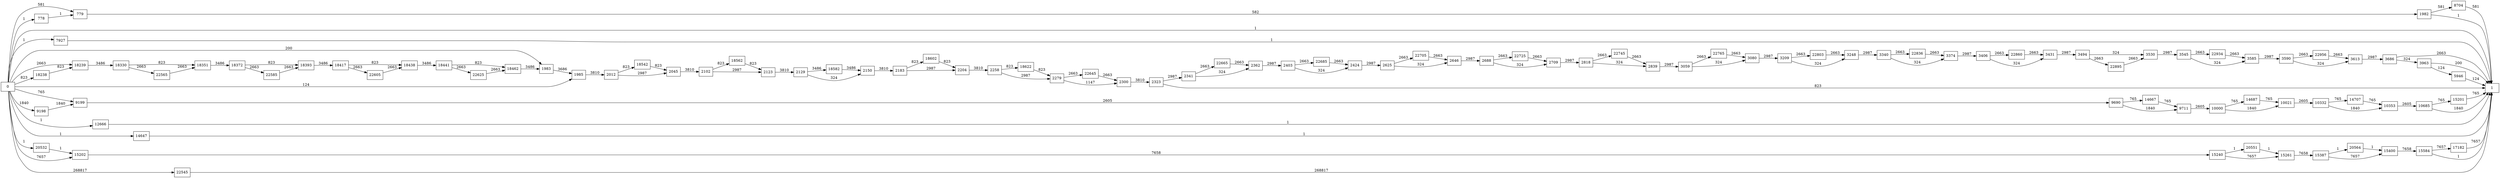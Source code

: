 digraph {
	graph [rankdir=LR]
	node [shape=rectangle]
	778 -> 779 [label=1]
	779 -> 1982 [label=582]
	1982 -> 1 [label=1]
	1982 -> 8704 [label=581]
	1983 -> 1985 [label=3686]
	1985 -> 2012 [label=3810]
	2012 -> 2045 [label=2987]
	2012 -> 18542 [label=823]
	2045 -> 2102 [label=3810]
	2102 -> 2123 [label=2987]
	2102 -> 18562 [label=823]
	2123 -> 2129 [label=3810]
	2129 -> 2150 [label=324]
	2129 -> 18582 [label=3486]
	2150 -> 2183 [label=3810]
	2183 -> 2204 [label=2987]
	2183 -> 18602 [label=823]
	2204 -> 2258 [label=3810]
	2258 -> 2279 [label=2987]
	2258 -> 18622 [label=823]
	2279 -> 2300 [label=1147]
	2279 -> 22645 [label=2663]
	2300 -> 2323 [label=3810]
	2323 -> 2341 [label=2987]
	2323 -> 1 [label=823]
	2341 -> 2362 [label=324]
	2341 -> 22665 [label=2663]
	2362 -> 2403 [label=2987]
	2403 -> 2424 [label=324]
	2403 -> 22685 [label=2663]
	2424 -> 2625 [label=2987]
	2625 -> 2646 [label=324]
	2625 -> 22705 [label=2663]
	2646 -> 2688 [label=2987]
	2688 -> 2709 [label=324]
	2688 -> 22725 [label=2663]
	2709 -> 2818 [label=2987]
	2818 -> 2839 [label=324]
	2818 -> 22745 [label=2663]
	2839 -> 3059 [label=2987]
	3059 -> 3080 [label=324]
	3059 -> 22765 [label=2663]
	3080 -> 3209 [label=2987]
	3209 -> 3248 [label=324]
	3209 -> 22803 [label=2663]
	3248 -> 3340 [label=2987]
	3340 -> 3374 [label=324]
	3340 -> 22836 [label=2663]
	3374 -> 3406 [label=2987]
	3406 -> 3431 [label=324]
	3406 -> 22860 [label=2663]
	3431 -> 3494 [label=2987]
	3494 -> 3530 [label=324]
	3494 -> 22895 [label=2663]
	3530 -> 3545 [label=2987]
	3545 -> 3585 [label=324]
	3545 -> 22934 [label=2663]
	3585 -> 3590 [label=2987]
	3590 -> 3613 [label=324]
	3590 -> 22956 [label=2663]
	3613 -> 3686 [label=2987]
	3686 -> 3963 [label=324]
	3686 -> 1 [label=2663]
	3963 -> 1 [label=200]
	3963 -> 5946 [label=124]
	5946 -> 1 [label=124]
	7927 -> 1 [label=1]
	8704 -> 1 [label=581]
	9198 -> 9199 [label=1840]
	9199 -> 9690 [label=2605]
	9690 -> 9711 [label=1840]
	9690 -> 14667 [label=765]
	9711 -> 10000 [label=2605]
	10000 -> 10021 [label=1840]
	10000 -> 14687 [label=765]
	10021 -> 10332 [label=2605]
	10332 -> 10353 [label=1840]
	10332 -> 14707 [label=765]
	10353 -> 10685 [label=2605]
	10685 -> 1 [label=1840]
	10685 -> 15201 [label=765]
	12666 -> 1 [label=1]
	14647 -> 1 [label=1]
	14667 -> 9711 [label=765]
	14687 -> 10021 [label=765]
	14707 -> 10353 [label=765]
	15201 -> 1 [label=765]
	15202 -> 15240 [label=7658]
	15240 -> 15261 [label=7657]
	15240 -> 20551 [label=1]
	15261 -> 15387 [label=7658]
	15387 -> 15400 [label=7657]
	15387 -> 20564 [label=1]
	15400 -> 15584 [label=7658]
	15584 -> 1 [label=1]
	15584 -> 17182 [label=7657]
	17182 -> 1 [label=7657]
	18238 -> 18239 [label=823]
	18239 -> 18330 [label=3486]
	18330 -> 18351 [label=823]
	18330 -> 22565 [label=2663]
	18351 -> 18372 [label=3486]
	18372 -> 18393 [label=823]
	18372 -> 22585 [label=2663]
	18393 -> 18417 [label=3486]
	18417 -> 18438 [label=823]
	18417 -> 22605 [label=2663]
	18438 -> 18441 [label=3486]
	18441 -> 18462 [label=823]
	18441 -> 22625 [label=2663]
	18462 -> 1983 [label=3486]
	18542 -> 2045 [label=823]
	18562 -> 2123 [label=823]
	18582 -> 2150 [label=3486]
	18602 -> 2204 [label=823]
	18622 -> 2279 [label=823]
	20532 -> 15202 [label=1]
	20551 -> 15261 [label=1]
	20564 -> 15400 [label=1]
	22545 -> 1 [label=268817]
	22565 -> 18351 [label=2663]
	22585 -> 18393 [label=2663]
	22605 -> 18438 [label=2663]
	22625 -> 18462 [label=2663]
	22645 -> 2300 [label=2663]
	22665 -> 2362 [label=2663]
	22685 -> 2424 [label=2663]
	22705 -> 2646 [label=2663]
	22725 -> 2709 [label=2663]
	22745 -> 2839 [label=2663]
	22765 -> 3080 [label=2663]
	22803 -> 3248 [label=2663]
	22836 -> 3374 [label=2663]
	22860 -> 3431 [label=2663]
	22895 -> 3530 [label=2663]
	22934 -> 3585 [label=2663]
	22956 -> 3613 [label=2663]
	0 -> 1983 [label=200]
	0 -> 1985 [label=124]
	0 -> 779 [label=581]
	0 -> 9199 [label=765]
	0 -> 15202 [label=7657]
	0 -> 18239 [label=2663]
	0 -> 778 [label=1]
	0 -> 1 [label=1]
	0 -> 7927 [label=1]
	0 -> 9198 [label=1840]
	0 -> 12666 [label=1]
	0 -> 14647 [label=1]
	0 -> 18238 [label=823]
	0 -> 20532 [label=1]
	0 -> 22545 [label=268817]
}
